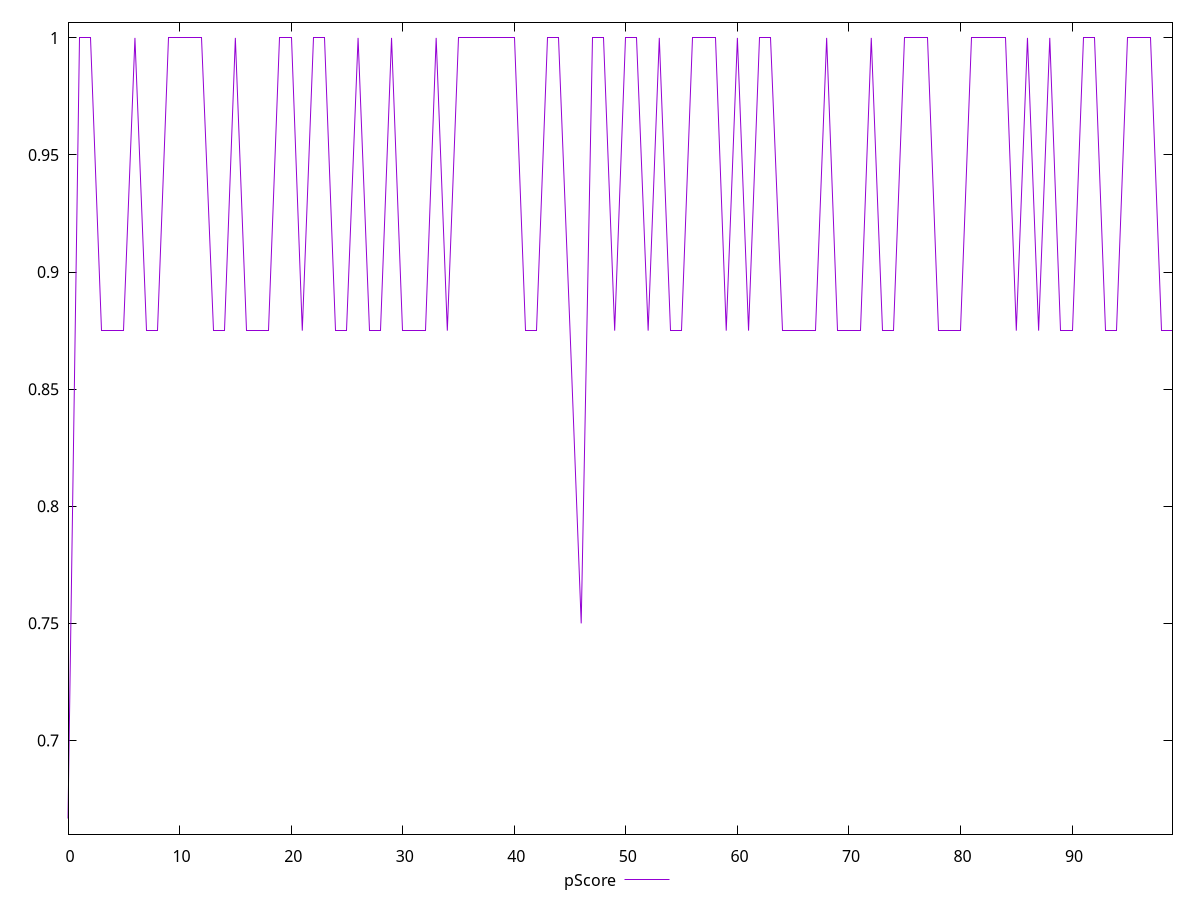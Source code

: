 reset

$pScore <<EOF
0 0.6666666666666666
1 1
2 1
3 0.875
4 0.875
5 0.875
6 1
7 0.875
8 0.875
9 1
10 1
11 1
12 1
13 0.875
14 0.875
15 1
16 0.875
17 0.875
18 0.875
19 1
20 1
21 0.875
22 1
23 1
24 0.875
25 0.875
26 1
27 0.875
28 0.875
29 1
30 0.875
31 0.875
32 0.875
33 1
34 0.875
35 1
36 1
37 1
38 1
39 1
40 1
41 0.875
42 0.875
43 1
44 1
45 0.875
46 0.75
47 1
48 1
49 0.875
50 1
51 1
52 0.875
53 1
54 0.875
55 0.875
56 1
57 1
58 1
59 0.875
60 1
61 0.875
62 1
63 1
64 0.875
65 0.875
66 0.875
67 0.875
68 1
69 0.875
70 0.875
71 0.875
72 1
73 0.875
74 0.875
75 1
76 1
77 1
78 0.875
79 0.875
80 0.875
81 1
82 1
83 1
84 1
85 0.875
86 1
87 0.875
88 1
89 0.875
90 0.875
91 1
92 1
93 0.875
94 0.875
95 1
96 1
97 1
98 0.875
99 0.875
EOF

set key outside below
set xrange [0:99]
set yrange [0.6599999999999999:1.0066666666666666]
set trange [0.6599999999999999:1.0066666666666666]
set terminal svg size 640, 500 enhanced background rgb 'white'
set output "report_00019_2021-02-10T18-14-37.922Z//unused-css-rules/samples/pages+cached+noadtech+nomedia/pScore/values.svg"

plot $pScore title "pScore" with line

reset
